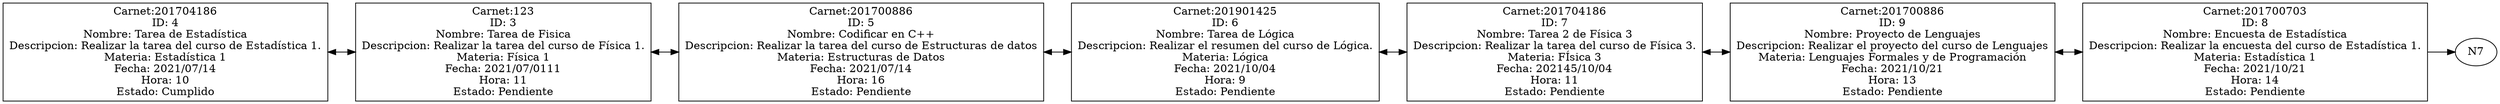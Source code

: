 digraph tf{ 
 rankdir=LR;









































































N0[label="Carnet:201704186
ID: 4
Nombre: Tarea de Estadística
Descripcion: Realizar la tarea del curso de Estadística 1.
Materia: Estadística 1
Fecha: 2021/07/14
Hora: 10
Estado: Cumplido", shape=box];
















N1[label="Carnet:123
ID: 3
Nombre: Tarea de Fisica
Descripcion: Realizar la tarea del curso de Física 1.
Materia: Física 1
Fecha: 2021/07/0111
Hora: 11
Estado: Pendiente", shape=box];


































































































































































N2[label="Carnet:201700886
ID: 5
Nombre: Codificar en C++
Descripcion: Realizar la tarea del curso de Estructuras de datos
Materia: Estructuras de Datos
Fecha: 2021/07/14
Hora: 16
Estado: Pendiente", shape=box];













































































































































































































































































































































































































































































































































































































N3[label="Carnet:201901425
ID: 6
Nombre: Tarea de Lógica
Descripcion: Realizar el resumen del curso de Lógica.
Materia: Lógica
Fecha: 2021/10/04
Hora: 9
Estado: Pendiente", shape=box];



























































N4[label="Carnet:201704186
ID: 7
Nombre: Tarea 2 de Física 3
Descripcion: Realizar la tarea del curso de Física 3.
Materia: FÍsica 3
Fecha: 202145/10/04
Hora: 11
Estado: Pendiente", shape=box];












































































N5[label="Carnet:201700886
ID: 9
Nombre: Proyecto de Lenguajes
Descripcion: Realizar el proyecto del curso de Lenguajes
Materia: Lenguajes Formales y de Programación
Fecha: 2021/10/21
Hora: 13
Estado: Pendiente", shape=box];





























N6[label="Carnet:201700703
ID: 8
Nombre: Encuesta de Estadística
Descripcion: Realizar la encuesta del curso de Estadística 1.
Materia: Estadística 1
Fecha: 2021/10/21
Hora: 14
Estado: Pendiente", shape=box];


















































































































































































































































































































































N0->N1;

N1->N0;
N1->N2;

N2->N1;
N2->N3;

N3->N2;
N3->N4;

N4->N3;
N4->N5;

N5->N4;
N5->N6;

N6->N5;
N6->N7;
concentrate=true; }